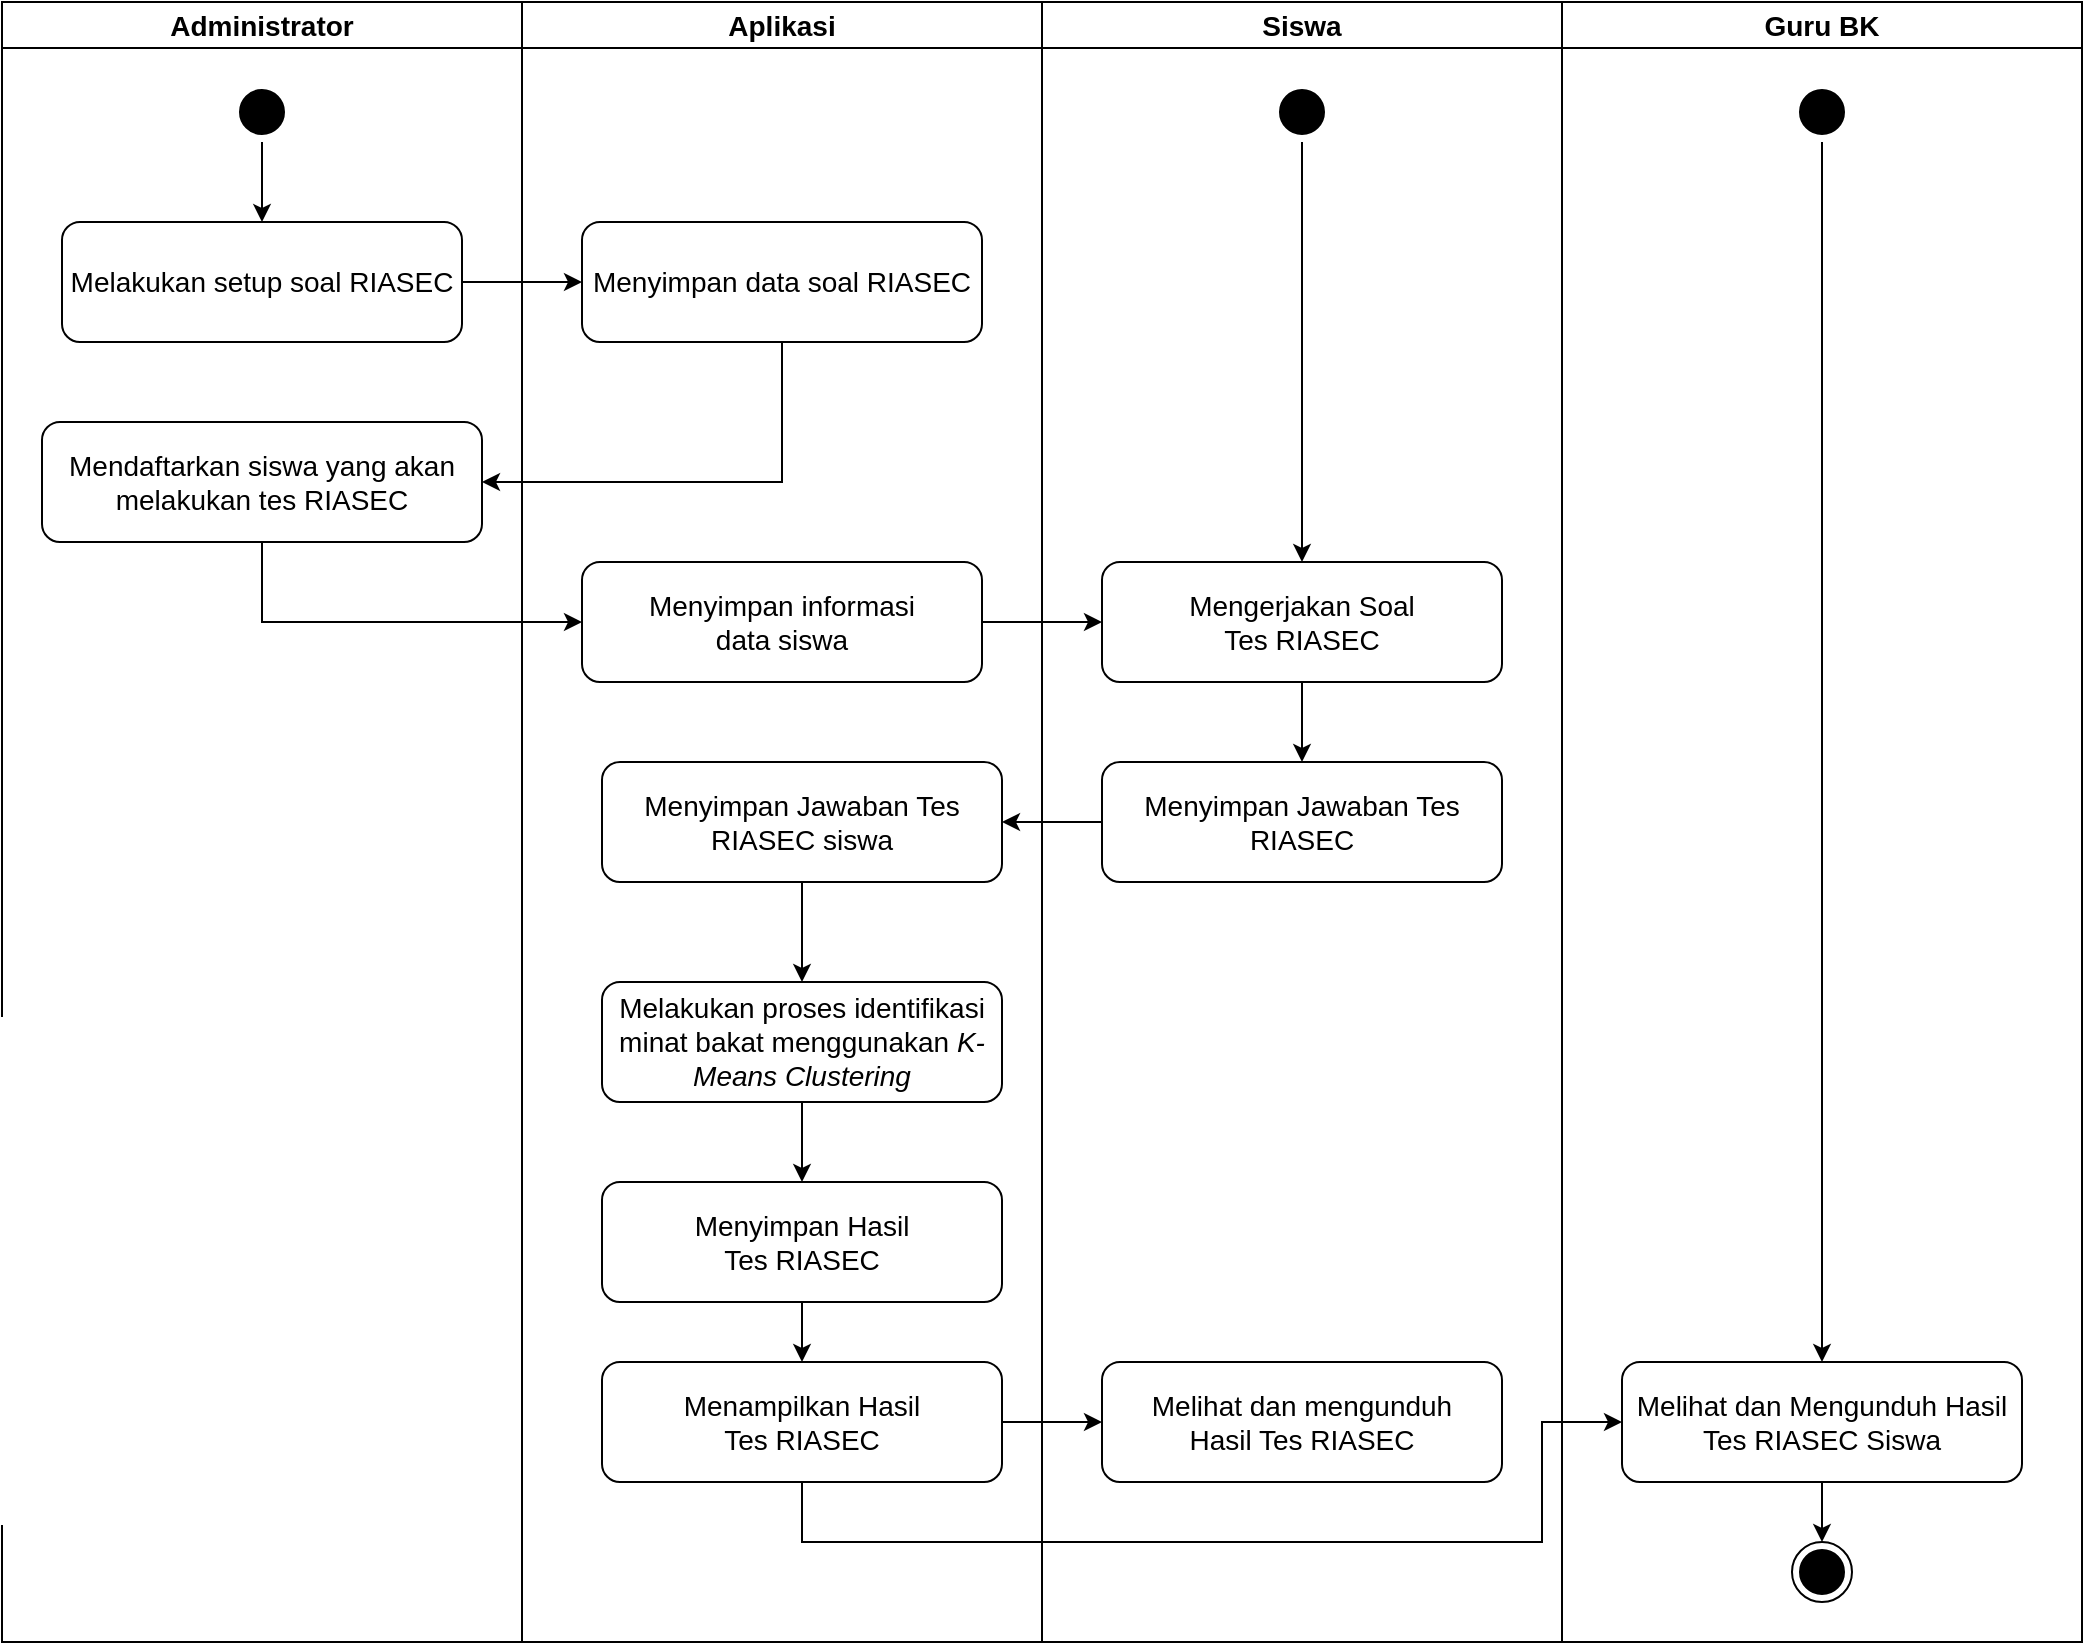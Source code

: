 <mxfile version="26.1.1" pages="2">
  <diagram id="NxdzmMpcXI_VDIWHWkso" name="Page-2">
    <mxGraphModel dx="926" dy="1597" grid="1" gridSize="10" guides="1" tooltips="1" connect="1" arrows="1" fold="1" page="1" pageScale="1" pageWidth="850" pageHeight="1100" math="0" shadow="0">
      <root>
        <mxCell id="0" />
        <mxCell id="1" parent="0" />
        <mxCell id="s9AuOl50o36BliXBfOoo-1" value="&lt;font style=&quot;font-size: 14px;&quot;&gt;Administrator&lt;/font&gt;" style="swimlane;whiteSpace=wrap;html=1;startSize=23;" parent="1" vertex="1">
          <mxGeometry x="50" y="-790" width="260" height="820" as="geometry" />
        </mxCell>
        <mxCell id="s9AuOl50o36BliXBfOoo-2" value="" style="edgeStyle=orthogonalEdgeStyle;rounded=0;orthogonalLoop=1;jettySize=auto;html=1;" parent="s9AuOl50o36BliXBfOoo-1" source="s9AuOl50o36BliXBfOoo-3" target="s9AuOl50o36BliXBfOoo-4" edge="1">
          <mxGeometry relative="1" as="geometry" />
        </mxCell>
        <mxCell id="s9AuOl50o36BliXBfOoo-3" value="" style="ellipse;html=1;shape=startState;fillColor=#000000;strokeColor=#000000;" parent="s9AuOl50o36BliXBfOoo-1" vertex="1">
          <mxGeometry x="115" y="40" width="30" height="30" as="geometry" />
        </mxCell>
        <mxCell id="s9AuOl50o36BliXBfOoo-4" value="&lt;font style=&quot;font-size: 14px;&quot;&gt;Melakukan setup soal RIASEC&lt;/font&gt;" style="rounded=1;whiteSpace=wrap;html=1;" parent="s9AuOl50o36BliXBfOoo-1" vertex="1">
          <mxGeometry x="30" y="110" width="200" height="60" as="geometry" />
        </mxCell>
        <mxCell id="s9AuOl50o36BliXBfOoo-29" value="&lt;font style=&quot;font-size: 14px;&quot;&gt;Mendaftarkan siswa yang akan melakukan tes RIASEC&lt;/font&gt;" style="rounded=1;whiteSpace=wrap;html=1;" parent="s9AuOl50o36BliXBfOoo-1" vertex="1">
          <mxGeometry x="20" y="210" width="220" height="60" as="geometry" />
        </mxCell>
        <mxCell id="s9AuOl50o36BliXBfOoo-10" value="&lt;span style=&quot;font-size: 14px;&quot;&gt;Aplikasi&lt;/span&gt;" style="swimlane;whiteSpace=wrap;html=1;" parent="1" vertex="1">
          <mxGeometry x="310" y="-790" width="260" height="820" as="geometry" />
        </mxCell>
        <mxCell id="s9AuOl50o36BliXBfOoo-13" value="&lt;font style=&quot;font-size: 14px;&quot;&gt;Menyimpan data soal RIASEC&lt;/font&gt;" style="rounded=1;whiteSpace=wrap;html=1;" parent="s9AuOl50o36BliXBfOoo-10" vertex="1">
          <mxGeometry x="30" y="110" width="200" height="60" as="geometry" />
        </mxCell>
        <mxCell id="s9AuOl50o36BliXBfOoo-32" value="&lt;font style=&quot;font-size: 14px;&quot;&gt;Menyimpan informasi&lt;br&gt;data siswa&lt;/font&gt;" style="rounded=1;whiteSpace=wrap;html=1;" parent="s9AuOl50o36BliXBfOoo-10" vertex="1">
          <mxGeometry x="30" y="280" width="200" height="60" as="geometry" />
        </mxCell>
        <mxCell id="s9AuOl50o36BliXBfOoo-42" value="" style="edgeStyle=orthogonalEdgeStyle;rounded=0;orthogonalLoop=1;jettySize=auto;html=1;" parent="s9AuOl50o36BliXBfOoo-10" source="s9AuOl50o36BliXBfOoo-39" target="s9AuOl50o36BliXBfOoo-41" edge="1">
          <mxGeometry relative="1" as="geometry" />
        </mxCell>
        <mxCell id="s9AuOl50o36BliXBfOoo-39" value="&lt;span style=&quot;font-size: 14px;&quot;&gt;Menyimpan Jawaban Tes RIASEC siswa&lt;/span&gt;" style="rounded=1;whiteSpace=wrap;html=1;" parent="s9AuOl50o36BliXBfOoo-10" vertex="1">
          <mxGeometry x="40" y="380" width="200" height="60" as="geometry" />
        </mxCell>
        <mxCell id="Nx2MMxnFDExkF9FlfYkT-16" value="" style="edgeStyle=orthogonalEdgeStyle;rounded=0;orthogonalLoop=1;jettySize=auto;html=1;" parent="s9AuOl50o36BliXBfOoo-10" source="s9AuOl50o36BliXBfOoo-41" target="Nx2MMxnFDExkF9FlfYkT-10" edge="1">
          <mxGeometry relative="1" as="geometry" />
        </mxCell>
        <mxCell id="s9AuOl50o36BliXBfOoo-41" value="&lt;span style=&quot;font-size: 14px;&quot;&gt;Melakukan proses identifikasi minat bakat menggunakan &lt;i&gt;K-Means Clustering&lt;/i&gt;&lt;/span&gt;" style="rounded=1;whiteSpace=wrap;html=1;" parent="s9AuOl50o36BliXBfOoo-10" vertex="1">
          <mxGeometry x="40" y="490" width="200" height="60" as="geometry" />
        </mxCell>
        <mxCell id="Nx2MMxnFDExkF9FlfYkT-18" value="" style="edgeStyle=orthogonalEdgeStyle;rounded=0;orthogonalLoop=1;jettySize=auto;html=1;" parent="s9AuOl50o36BliXBfOoo-10" source="Nx2MMxnFDExkF9FlfYkT-10" target="Nx2MMxnFDExkF9FlfYkT-17" edge="1">
          <mxGeometry relative="1" as="geometry" />
        </mxCell>
        <mxCell id="Nx2MMxnFDExkF9FlfYkT-10" value="&lt;span style=&quot;font-size: 14px;&quot;&gt;Menyimpan Hasil&lt;br&gt;Tes RIASEC&lt;/span&gt;" style="rounded=1;whiteSpace=wrap;html=1;" parent="s9AuOl50o36BliXBfOoo-10" vertex="1">
          <mxGeometry x="40" y="590" width="200" height="60" as="geometry" />
        </mxCell>
        <mxCell id="Nx2MMxnFDExkF9FlfYkT-17" value="&lt;span style=&quot;font-size: 14px;&quot;&gt;Menampilkan Hasil&lt;br&gt;Tes RIASEC&lt;/span&gt;" style="rounded=1;whiteSpace=wrap;html=1;" parent="s9AuOl50o36BliXBfOoo-10" vertex="1">
          <mxGeometry x="40" y="680" width="200" height="60" as="geometry" />
        </mxCell>
        <mxCell id="s9AuOl50o36BliXBfOoo-19" value="&lt;font style=&quot;font-size: 14px;&quot;&gt;Siswa&lt;/font&gt;" style="swimlane;whiteSpace=wrap;html=1;" parent="1" vertex="1">
          <mxGeometry x="570" y="-790" width="260" height="820" as="geometry" />
        </mxCell>
        <mxCell id="s9AuOl50o36BliXBfOoo-20" value="" style="edgeStyle=orthogonalEdgeStyle;rounded=0;orthogonalLoop=1;jettySize=auto;html=1;" parent="s9AuOl50o36BliXBfOoo-19" source="s9AuOl50o36BliXBfOoo-21" edge="1">
          <mxGeometry relative="1" as="geometry">
            <mxPoint x="130" y="280" as="targetPoint" />
          </mxGeometry>
        </mxCell>
        <mxCell id="s9AuOl50o36BliXBfOoo-21" value="" style="ellipse;html=1;shape=startState;fillColor=#000000;strokeColor=#000000;" parent="s9AuOl50o36BliXBfOoo-19" vertex="1">
          <mxGeometry x="115" y="40" width="30" height="30" as="geometry" />
        </mxCell>
        <mxCell id="s9AuOl50o36BliXBfOoo-27" value="&lt;span style=&quot;font-size: 14px;&quot;&gt;Menyimpan Jawaban Tes RIASEC&lt;/span&gt;" style="rounded=1;whiteSpace=wrap;html=1;" parent="s9AuOl50o36BliXBfOoo-19" vertex="1">
          <mxGeometry x="30" y="380" width="200" height="60" as="geometry" />
        </mxCell>
        <mxCell id="s9AuOl50o36BliXBfOoo-38" value="" style="edgeStyle=orthogonalEdgeStyle;rounded=0;orthogonalLoop=1;jettySize=auto;html=1;" parent="s9AuOl50o36BliXBfOoo-19" source="s9AuOl50o36BliXBfOoo-36" target="s9AuOl50o36BliXBfOoo-27" edge="1">
          <mxGeometry relative="1" as="geometry" />
        </mxCell>
        <mxCell id="s9AuOl50o36BliXBfOoo-36" value="&lt;span style=&quot;font-size: 14px;&quot;&gt;Mengerjakan Soal&lt;br&gt;Tes RIASEC&lt;/span&gt;" style="rounded=1;whiteSpace=wrap;html=1;" parent="s9AuOl50o36BliXBfOoo-19" vertex="1">
          <mxGeometry x="30" y="280" width="200" height="60" as="geometry" />
        </mxCell>
        <mxCell id="Nx2MMxnFDExkF9FlfYkT-22" value="&lt;span style=&quot;font-size: 14px;&quot;&gt;Melihat dan mengunduh&lt;br&gt;Hasil Tes RIASEC&lt;/span&gt;" style="rounded=1;whiteSpace=wrap;html=1;" parent="s9AuOl50o36BliXBfOoo-19" vertex="1">
          <mxGeometry x="30" y="680" width="200" height="60" as="geometry" />
        </mxCell>
        <mxCell id="s9AuOl50o36BliXBfOoo-28" value="" style="edgeStyle=orthogonalEdgeStyle;rounded=0;orthogonalLoop=1;jettySize=auto;html=1;" parent="1" source="s9AuOl50o36BliXBfOoo-4" target="s9AuOl50o36BliXBfOoo-13" edge="1">
          <mxGeometry relative="1" as="geometry" />
        </mxCell>
        <mxCell id="s9AuOl50o36BliXBfOoo-31" style="edgeStyle=orthogonalEdgeStyle;rounded=0;orthogonalLoop=1;jettySize=auto;html=1;entryX=1;entryY=0.5;entryDx=0;entryDy=0;" parent="1" source="s9AuOl50o36BliXBfOoo-13" target="s9AuOl50o36BliXBfOoo-29" edge="1">
          <mxGeometry relative="1" as="geometry">
            <mxPoint x="440" y="-530" as="targetPoint" />
            <Array as="points">
              <mxPoint x="440" y="-550" />
            </Array>
          </mxGeometry>
        </mxCell>
        <mxCell id="s9AuOl50o36BliXBfOoo-33" style="edgeStyle=orthogonalEdgeStyle;rounded=0;orthogonalLoop=1;jettySize=auto;html=1;entryX=0;entryY=0.5;entryDx=0;entryDy=0;" parent="1" source="s9AuOl50o36BliXBfOoo-29" target="s9AuOl50o36BliXBfOoo-32" edge="1">
          <mxGeometry relative="1" as="geometry">
            <Array as="points">
              <mxPoint x="180" y="-480" />
            </Array>
          </mxGeometry>
        </mxCell>
        <mxCell id="s9AuOl50o36BliXBfOoo-37" value="" style="edgeStyle=orthogonalEdgeStyle;rounded=0;orthogonalLoop=1;jettySize=auto;html=1;" parent="1" source="s9AuOl50o36BliXBfOoo-32" target="s9AuOl50o36BliXBfOoo-36" edge="1">
          <mxGeometry relative="1" as="geometry" />
        </mxCell>
        <mxCell id="s9AuOl50o36BliXBfOoo-40" value="" style="edgeStyle=orthogonalEdgeStyle;rounded=0;orthogonalLoop=1;jettySize=auto;html=1;" parent="1" source="s9AuOl50o36BliXBfOoo-27" target="s9AuOl50o36BliXBfOoo-39" edge="1">
          <mxGeometry relative="1" as="geometry" />
        </mxCell>
        <mxCell id="Nx2MMxnFDExkF9FlfYkT-2" value="&lt;font style=&quot;font-size: 14px;&quot;&gt;Guru BK&lt;/font&gt;" style="swimlane;whiteSpace=wrap;html=1;" parent="1" vertex="1">
          <mxGeometry x="830" y="-790" width="260" height="820" as="geometry" />
        </mxCell>
        <mxCell id="Nx2MMxnFDExkF9FlfYkT-3" value="" style="edgeStyle=orthogonalEdgeStyle;rounded=0;orthogonalLoop=1;jettySize=auto;html=1;entryX=0.5;entryY=0;entryDx=0;entryDy=0;" parent="Nx2MMxnFDExkF9FlfYkT-2" source="Nx2MMxnFDExkF9FlfYkT-4" target="Nx2MMxnFDExkF9FlfYkT-14" edge="1">
          <mxGeometry relative="1" as="geometry">
            <mxPoint x="130" y="280" as="targetPoint" />
          </mxGeometry>
        </mxCell>
        <mxCell id="Nx2MMxnFDExkF9FlfYkT-4" value="" style="ellipse;html=1;shape=startState;fillColor=#000000;strokeColor=#000000;" parent="Nx2MMxnFDExkF9FlfYkT-2" vertex="1">
          <mxGeometry x="115" y="40" width="30" height="30" as="geometry" />
        </mxCell>
        <mxCell id="Nx2MMxnFDExkF9FlfYkT-6" value="" style="edgeStyle=orthogonalEdgeStyle;rounded=0;orthogonalLoop=1;jettySize=auto;html=1;" parent="Nx2MMxnFDExkF9FlfYkT-2" edge="1">
          <mxGeometry relative="1" as="geometry">
            <mxPoint x="130" y="340" as="sourcePoint" />
          </mxGeometry>
        </mxCell>
        <mxCell id="5cOfQ6Virv07kph6FnT2-3" value="" style="edgeStyle=orthogonalEdgeStyle;rounded=0;orthogonalLoop=1;jettySize=auto;html=1;" parent="Nx2MMxnFDExkF9FlfYkT-2" source="Nx2MMxnFDExkF9FlfYkT-14" target="5cOfQ6Virv07kph6FnT2-2" edge="1">
          <mxGeometry relative="1" as="geometry" />
        </mxCell>
        <mxCell id="Nx2MMxnFDExkF9FlfYkT-14" value="&lt;span style=&quot;font-size: 14px;&quot;&gt;Melihat dan Mengunduh Hasil Tes RIASEC Siswa&lt;/span&gt;" style="rounded=1;whiteSpace=wrap;html=1;" parent="Nx2MMxnFDExkF9FlfYkT-2" vertex="1">
          <mxGeometry x="30" y="680" width="200" height="60" as="geometry" />
        </mxCell>
        <mxCell id="5cOfQ6Virv07kph6FnT2-2" value="" style="ellipse;html=1;shape=endState;fillColor=#000000;strokeColor=#000000;" parent="Nx2MMxnFDExkF9FlfYkT-2" vertex="1">
          <mxGeometry x="115" y="770" width="30" height="30" as="geometry" />
        </mxCell>
        <mxCell id="Nx2MMxnFDExkF9FlfYkT-23" style="edgeStyle=orthogonalEdgeStyle;rounded=0;orthogonalLoop=1;jettySize=auto;html=1;entryX=0;entryY=0.5;entryDx=0;entryDy=0;" parent="1" source="Nx2MMxnFDExkF9FlfYkT-17" target="Nx2MMxnFDExkF9FlfYkT-22" edge="1">
          <mxGeometry relative="1" as="geometry" />
        </mxCell>
        <mxCell id="5cOfQ6Virv07kph6FnT2-1" style="edgeStyle=orthogonalEdgeStyle;rounded=0;orthogonalLoop=1;jettySize=auto;html=1;entryX=0;entryY=0.5;entryDx=0;entryDy=0;" parent="1" source="Nx2MMxnFDExkF9FlfYkT-17" target="Nx2MMxnFDExkF9FlfYkT-14" edge="1">
          <mxGeometry relative="1" as="geometry">
            <Array as="points">
              <mxPoint x="450" y="-20" />
              <mxPoint x="820" y="-20" />
              <mxPoint x="820" y="-80" />
            </Array>
          </mxGeometry>
        </mxCell>
      </root>
    </mxGraphModel>
  </diagram>
  <diagram name="Page-1" id="FAEUG3X72LdF9P7dg9qW">
    <mxGraphModel dx="1035" dy="1655" grid="1" gridSize="10" guides="1" tooltips="1" connect="1" arrows="1" fold="1" page="1" pageScale="1" pageWidth="850" pageHeight="1100" math="0" shadow="0">
      <root>
        <mxCell id="0" />
        <mxCell id="1" parent="0" />
        <mxCell id="zVxg8B0JhvbOQi5vmPmS-1" value="&lt;font style=&quot;font-size: 14px;&quot;&gt;Guru BK&lt;/font&gt;" style="swimlane;whiteSpace=wrap;html=1;" parent="1" vertex="1">
          <mxGeometry x="50" y="-790" width="260" height="600" as="geometry" />
        </mxCell>
        <mxCell id="zVxg8B0JhvbOQi5vmPmS-37" value="" style="edgeStyle=orthogonalEdgeStyle;rounded=0;orthogonalLoop=1;jettySize=auto;html=1;" parent="zVxg8B0JhvbOQi5vmPmS-1" source="zVxg8B0JhvbOQi5vmPmS-2" target="zVxg8B0JhvbOQi5vmPmS-5" edge="1">
          <mxGeometry relative="1" as="geometry" />
        </mxCell>
        <mxCell id="zVxg8B0JhvbOQi5vmPmS-2" value="" style="ellipse;html=1;shape=startState;fillColor=#000000;strokeColor=#000000;" parent="zVxg8B0JhvbOQi5vmPmS-1" vertex="1">
          <mxGeometry x="115" y="40" width="30" height="30" as="geometry" />
        </mxCell>
        <mxCell id="zVxg8B0JhvbOQi5vmPmS-5" value="&lt;font style=&quot;font-size: 14px;&quot;&gt;Memberika selembaran soal tes RIASEC&lt;/font&gt;" style="rounded=1;whiteSpace=wrap;html=1;" parent="zVxg8B0JhvbOQi5vmPmS-1" vertex="1">
          <mxGeometry x="30" y="110" width="200" height="60" as="geometry" />
        </mxCell>
        <mxCell id="zVxg8B0JhvbOQi5vmPmS-44" value="" style="edgeStyle=orthogonalEdgeStyle;rounded=0;orthogonalLoop=1;jettySize=auto;html=1;" parent="zVxg8B0JhvbOQi5vmPmS-1" source="zVxg8B0JhvbOQi5vmPmS-39" target="zVxg8B0JhvbOQi5vmPmS-43" edge="1">
          <mxGeometry relative="1" as="geometry" />
        </mxCell>
        <mxCell id="zVxg8B0JhvbOQi5vmPmS-39" value="&lt;span style=&quot;font-size: 14px;&quot;&gt;Memerika jawaban siswa&lt;/span&gt;" style="rounded=1;whiteSpace=wrap;html=1;" parent="zVxg8B0JhvbOQi5vmPmS-1" vertex="1">
          <mxGeometry x="30" y="220" width="200" height="60" as="geometry" />
        </mxCell>
        <mxCell id="zVxg8B0JhvbOQi5vmPmS-46" value="" style="edgeStyle=orthogonalEdgeStyle;rounded=0;orthogonalLoop=1;jettySize=auto;html=1;" parent="zVxg8B0JhvbOQi5vmPmS-1" source="zVxg8B0JhvbOQi5vmPmS-43" target="zVxg8B0JhvbOQi5vmPmS-45" edge="1">
          <mxGeometry relative="1" as="geometry" />
        </mxCell>
        <mxCell id="zVxg8B0JhvbOQi5vmPmS-43" value="&lt;span style=&quot;font-size: 14px;&quot;&gt;Melakukan proses identifikasi minat bakat sesuai metode RIASEC&lt;/span&gt;" style="rounded=1;whiteSpace=wrap;html=1;" parent="zVxg8B0JhvbOQi5vmPmS-1" vertex="1">
          <mxGeometry x="30" y="330" width="200" height="60" as="geometry" />
        </mxCell>
        <mxCell id="zVxg8B0JhvbOQi5vmPmS-45" value="&lt;span style=&quot;font-size: 14px;&quot;&gt;Memberikan hasil tes RIASEC&lt;/span&gt;" style="rounded=1;whiteSpace=wrap;html=1;" parent="zVxg8B0JhvbOQi5vmPmS-1" vertex="1">
          <mxGeometry x="30" y="430" width="200" height="60" as="geometry" />
        </mxCell>
        <mxCell id="zVxg8B0JhvbOQi5vmPmS-7" value="&lt;font style=&quot;font-size: 14px;&quot;&gt;Siswa&lt;/font&gt;" style="swimlane;whiteSpace=wrap;html=1;" parent="1" vertex="1">
          <mxGeometry x="310" y="-790" width="280" height="600" as="geometry" />
        </mxCell>
        <mxCell id="zVxg8B0JhvbOQi5vmPmS-19" value="" style="ellipse;html=1;shape=endState;fillColor=#000000;strokeColor=#000000;" parent="zVxg8B0JhvbOQi5vmPmS-7" vertex="1">
          <mxGeometry x="125" y="530" width="30" height="30" as="geometry" />
        </mxCell>
        <mxCell id="zVxg8B0JhvbOQi5vmPmS-41" value="" style="edgeStyle=orthogonalEdgeStyle;rounded=0;orthogonalLoop=1;jettySize=auto;html=1;" parent="zVxg8B0JhvbOQi5vmPmS-7" source="zVxg8B0JhvbOQi5vmPmS-4" target="zVxg8B0JhvbOQi5vmPmS-40" edge="1">
          <mxGeometry relative="1" as="geometry" />
        </mxCell>
        <mxCell id="zVxg8B0JhvbOQi5vmPmS-4" value="&lt;span style=&quot;font-size: 14px;&quot;&gt;Mengerjakan soal tes RIASEC&lt;/span&gt;" style="rounded=1;whiteSpace=wrap;html=1;" parent="zVxg8B0JhvbOQi5vmPmS-7" vertex="1">
          <mxGeometry x="60" y="110" width="160" height="60" as="geometry" />
        </mxCell>
        <mxCell id="zVxg8B0JhvbOQi5vmPmS-40" value="&lt;span style=&quot;font-size: 14px;&quot;&gt;Mengumpulkan jawaban tes RIASEC&lt;/span&gt;" style="rounded=1;whiteSpace=wrap;html=1;" parent="zVxg8B0JhvbOQi5vmPmS-7" vertex="1">
          <mxGeometry x="60" y="220" width="160" height="60" as="geometry" />
        </mxCell>
        <mxCell id="zVxg8B0JhvbOQi5vmPmS-49" value="" style="edgeStyle=orthogonalEdgeStyle;rounded=0;orthogonalLoop=1;jettySize=auto;html=1;" parent="zVxg8B0JhvbOQi5vmPmS-7" source="zVxg8B0JhvbOQi5vmPmS-47" target="zVxg8B0JhvbOQi5vmPmS-19" edge="1">
          <mxGeometry relative="1" as="geometry" />
        </mxCell>
        <mxCell id="zVxg8B0JhvbOQi5vmPmS-47" value="&lt;span style=&quot;font-size: 14px;&quot;&gt;Melihat Hasil Tes RIASEC&lt;/span&gt;" style="rounded=1;whiteSpace=wrap;html=1;" parent="zVxg8B0JhvbOQi5vmPmS-7" vertex="1">
          <mxGeometry x="40" y="430" width="200" height="60" as="geometry" />
        </mxCell>
        <mxCell id="zVxg8B0JhvbOQi5vmPmS-38" value="" style="edgeStyle=orthogonalEdgeStyle;rounded=0;orthogonalLoop=1;jettySize=auto;html=1;" parent="1" source="zVxg8B0JhvbOQi5vmPmS-5" target="zVxg8B0JhvbOQi5vmPmS-4" edge="1">
          <mxGeometry relative="1" as="geometry" />
        </mxCell>
        <mxCell id="zVxg8B0JhvbOQi5vmPmS-42" value="" style="edgeStyle=orthogonalEdgeStyle;rounded=0;orthogonalLoop=1;jettySize=auto;html=1;" parent="1" source="zVxg8B0JhvbOQi5vmPmS-40" target="zVxg8B0JhvbOQi5vmPmS-39" edge="1">
          <mxGeometry relative="1" as="geometry" />
        </mxCell>
        <mxCell id="zVxg8B0JhvbOQi5vmPmS-48" value="" style="edgeStyle=orthogonalEdgeStyle;rounded=0;orthogonalLoop=1;jettySize=auto;html=1;" parent="1" source="zVxg8B0JhvbOQi5vmPmS-45" target="zVxg8B0JhvbOQi5vmPmS-47" edge="1">
          <mxGeometry relative="1" as="geometry" />
        </mxCell>
      </root>
    </mxGraphModel>
  </diagram>
</mxfile>

